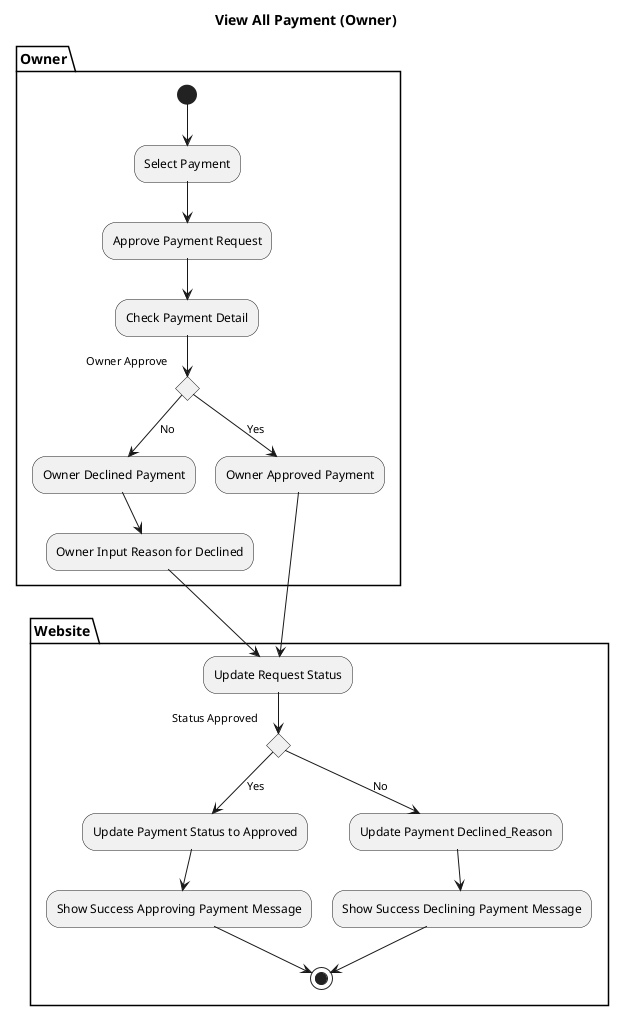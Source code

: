@startuml
title View All Payment (Owner)
partition Owner {
    (*) --> "Select Payment"

    --> "Approve Payment Request"
    --> "Check Payment Detail"
        If "Owner Approve" then
        --> [Yes] "Owner Approved Payment"
        else
        --> [No] "Owner Declined Payment"
        --> "Owner Input Reason for Declined"
        Endif
}

partition Website {
    "Owner Approved Payment" --> "Update Request Status"
    "Owner Input Reason for Declined" --> "Update Request Status"
    If "Status Approved" then
    --> [Yes] "Update Payment Status to Approved"
    --> "Show Success Approving Payment Message"
    -->(*)
    else
    --> [No] "Update Payment Declined_Reason"
    --> "Show Success Declining Payment Message" 
    -->(*)
}

@enduml
